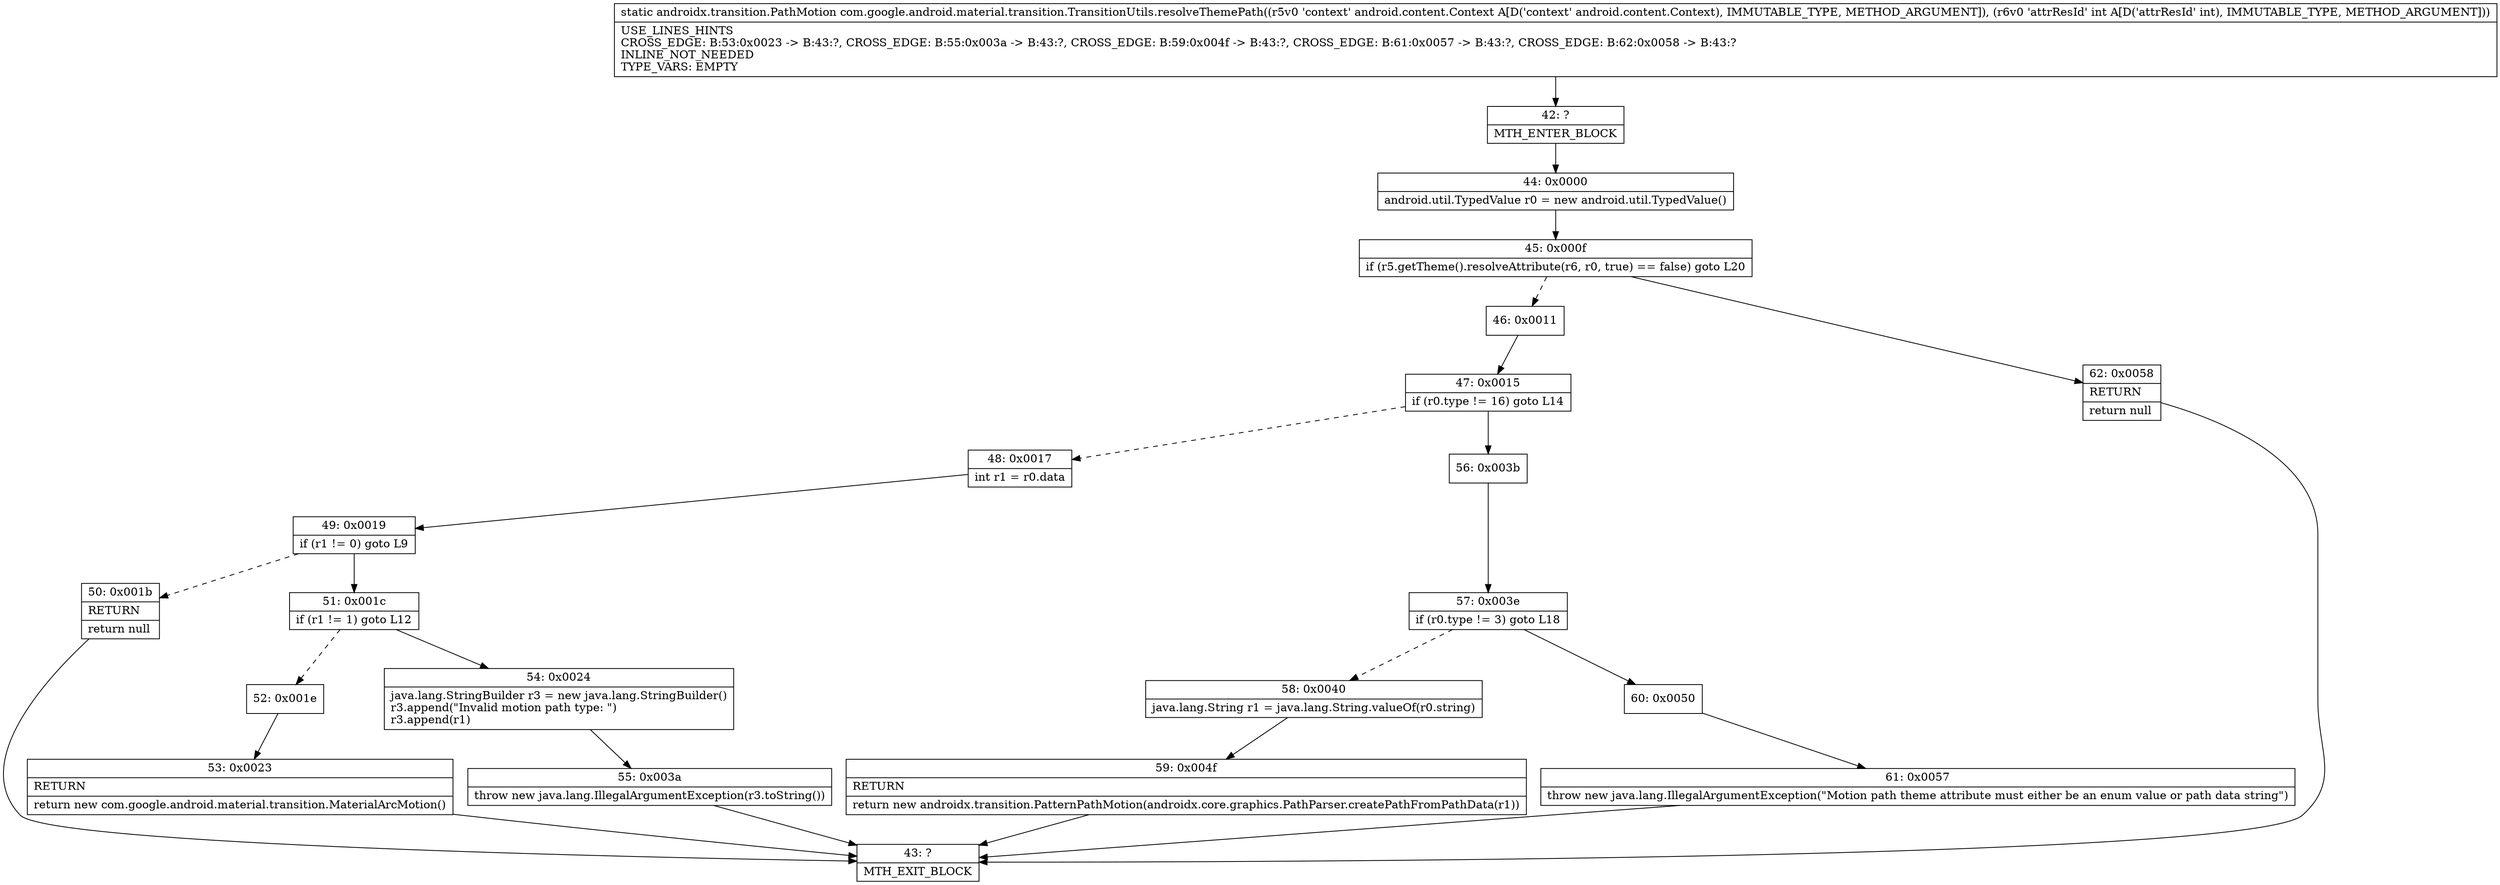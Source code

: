 digraph "CFG forcom.google.android.material.transition.TransitionUtils.resolveThemePath(Landroid\/content\/Context;I)Landroidx\/transition\/PathMotion;" {
Node_42 [shape=record,label="{42\:\ ?|MTH_ENTER_BLOCK\l}"];
Node_44 [shape=record,label="{44\:\ 0x0000|android.util.TypedValue r0 = new android.util.TypedValue()\l}"];
Node_45 [shape=record,label="{45\:\ 0x000f|if (r5.getTheme().resolveAttribute(r6, r0, true) == false) goto L20\l}"];
Node_46 [shape=record,label="{46\:\ 0x0011}"];
Node_47 [shape=record,label="{47\:\ 0x0015|if (r0.type != 16) goto L14\l}"];
Node_48 [shape=record,label="{48\:\ 0x0017|int r1 = r0.data\l}"];
Node_49 [shape=record,label="{49\:\ 0x0019|if (r1 != 0) goto L9\l}"];
Node_50 [shape=record,label="{50\:\ 0x001b|RETURN\l|return null\l}"];
Node_43 [shape=record,label="{43\:\ ?|MTH_EXIT_BLOCK\l}"];
Node_51 [shape=record,label="{51\:\ 0x001c|if (r1 != 1) goto L12\l}"];
Node_52 [shape=record,label="{52\:\ 0x001e}"];
Node_53 [shape=record,label="{53\:\ 0x0023|RETURN\l|return new com.google.android.material.transition.MaterialArcMotion()\l}"];
Node_54 [shape=record,label="{54\:\ 0x0024|java.lang.StringBuilder r3 = new java.lang.StringBuilder()\lr3.append(\"Invalid motion path type: \")\lr3.append(r1)\l}"];
Node_55 [shape=record,label="{55\:\ 0x003a|throw new java.lang.IllegalArgumentException(r3.toString())\l}"];
Node_56 [shape=record,label="{56\:\ 0x003b}"];
Node_57 [shape=record,label="{57\:\ 0x003e|if (r0.type != 3) goto L18\l}"];
Node_58 [shape=record,label="{58\:\ 0x0040|java.lang.String r1 = java.lang.String.valueOf(r0.string)\l}"];
Node_59 [shape=record,label="{59\:\ 0x004f|RETURN\l|return new androidx.transition.PatternPathMotion(androidx.core.graphics.PathParser.createPathFromPathData(r1))\l}"];
Node_60 [shape=record,label="{60\:\ 0x0050}"];
Node_61 [shape=record,label="{61\:\ 0x0057|throw new java.lang.IllegalArgumentException(\"Motion path theme attribute must either be an enum value or path data string\")\l}"];
Node_62 [shape=record,label="{62\:\ 0x0058|RETURN\l|return null\l}"];
MethodNode[shape=record,label="{static androidx.transition.PathMotion com.google.android.material.transition.TransitionUtils.resolveThemePath((r5v0 'context' android.content.Context A[D('context' android.content.Context), IMMUTABLE_TYPE, METHOD_ARGUMENT]), (r6v0 'attrResId' int A[D('attrResId' int), IMMUTABLE_TYPE, METHOD_ARGUMENT]))  | USE_LINES_HINTS\lCROSS_EDGE: B:53:0x0023 \-\> B:43:?, CROSS_EDGE: B:55:0x003a \-\> B:43:?, CROSS_EDGE: B:59:0x004f \-\> B:43:?, CROSS_EDGE: B:61:0x0057 \-\> B:43:?, CROSS_EDGE: B:62:0x0058 \-\> B:43:?\lINLINE_NOT_NEEDED\lTYPE_VARS: EMPTY\l}"];
MethodNode -> Node_42;Node_42 -> Node_44;
Node_44 -> Node_45;
Node_45 -> Node_46[style=dashed];
Node_45 -> Node_62;
Node_46 -> Node_47;
Node_47 -> Node_48[style=dashed];
Node_47 -> Node_56;
Node_48 -> Node_49;
Node_49 -> Node_50[style=dashed];
Node_49 -> Node_51;
Node_50 -> Node_43;
Node_51 -> Node_52[style=dashed];
Node_51 -> Node_54;
Node_52 -> Node_53;
Node_53 -> Node_43;
Node_54 -> Node_55;
Node_55 -> Node_43;
Node_56 -> Node_57;
Node_57 -> Node_58[style=dashed];
Node_57 -> Node_60;
Node_58 -> Node_59;
Node_59 -> Node_43;
Node_60 -> Node_61;
Node_61 -> Node_43;
Node_62 -> Node_43;
}

